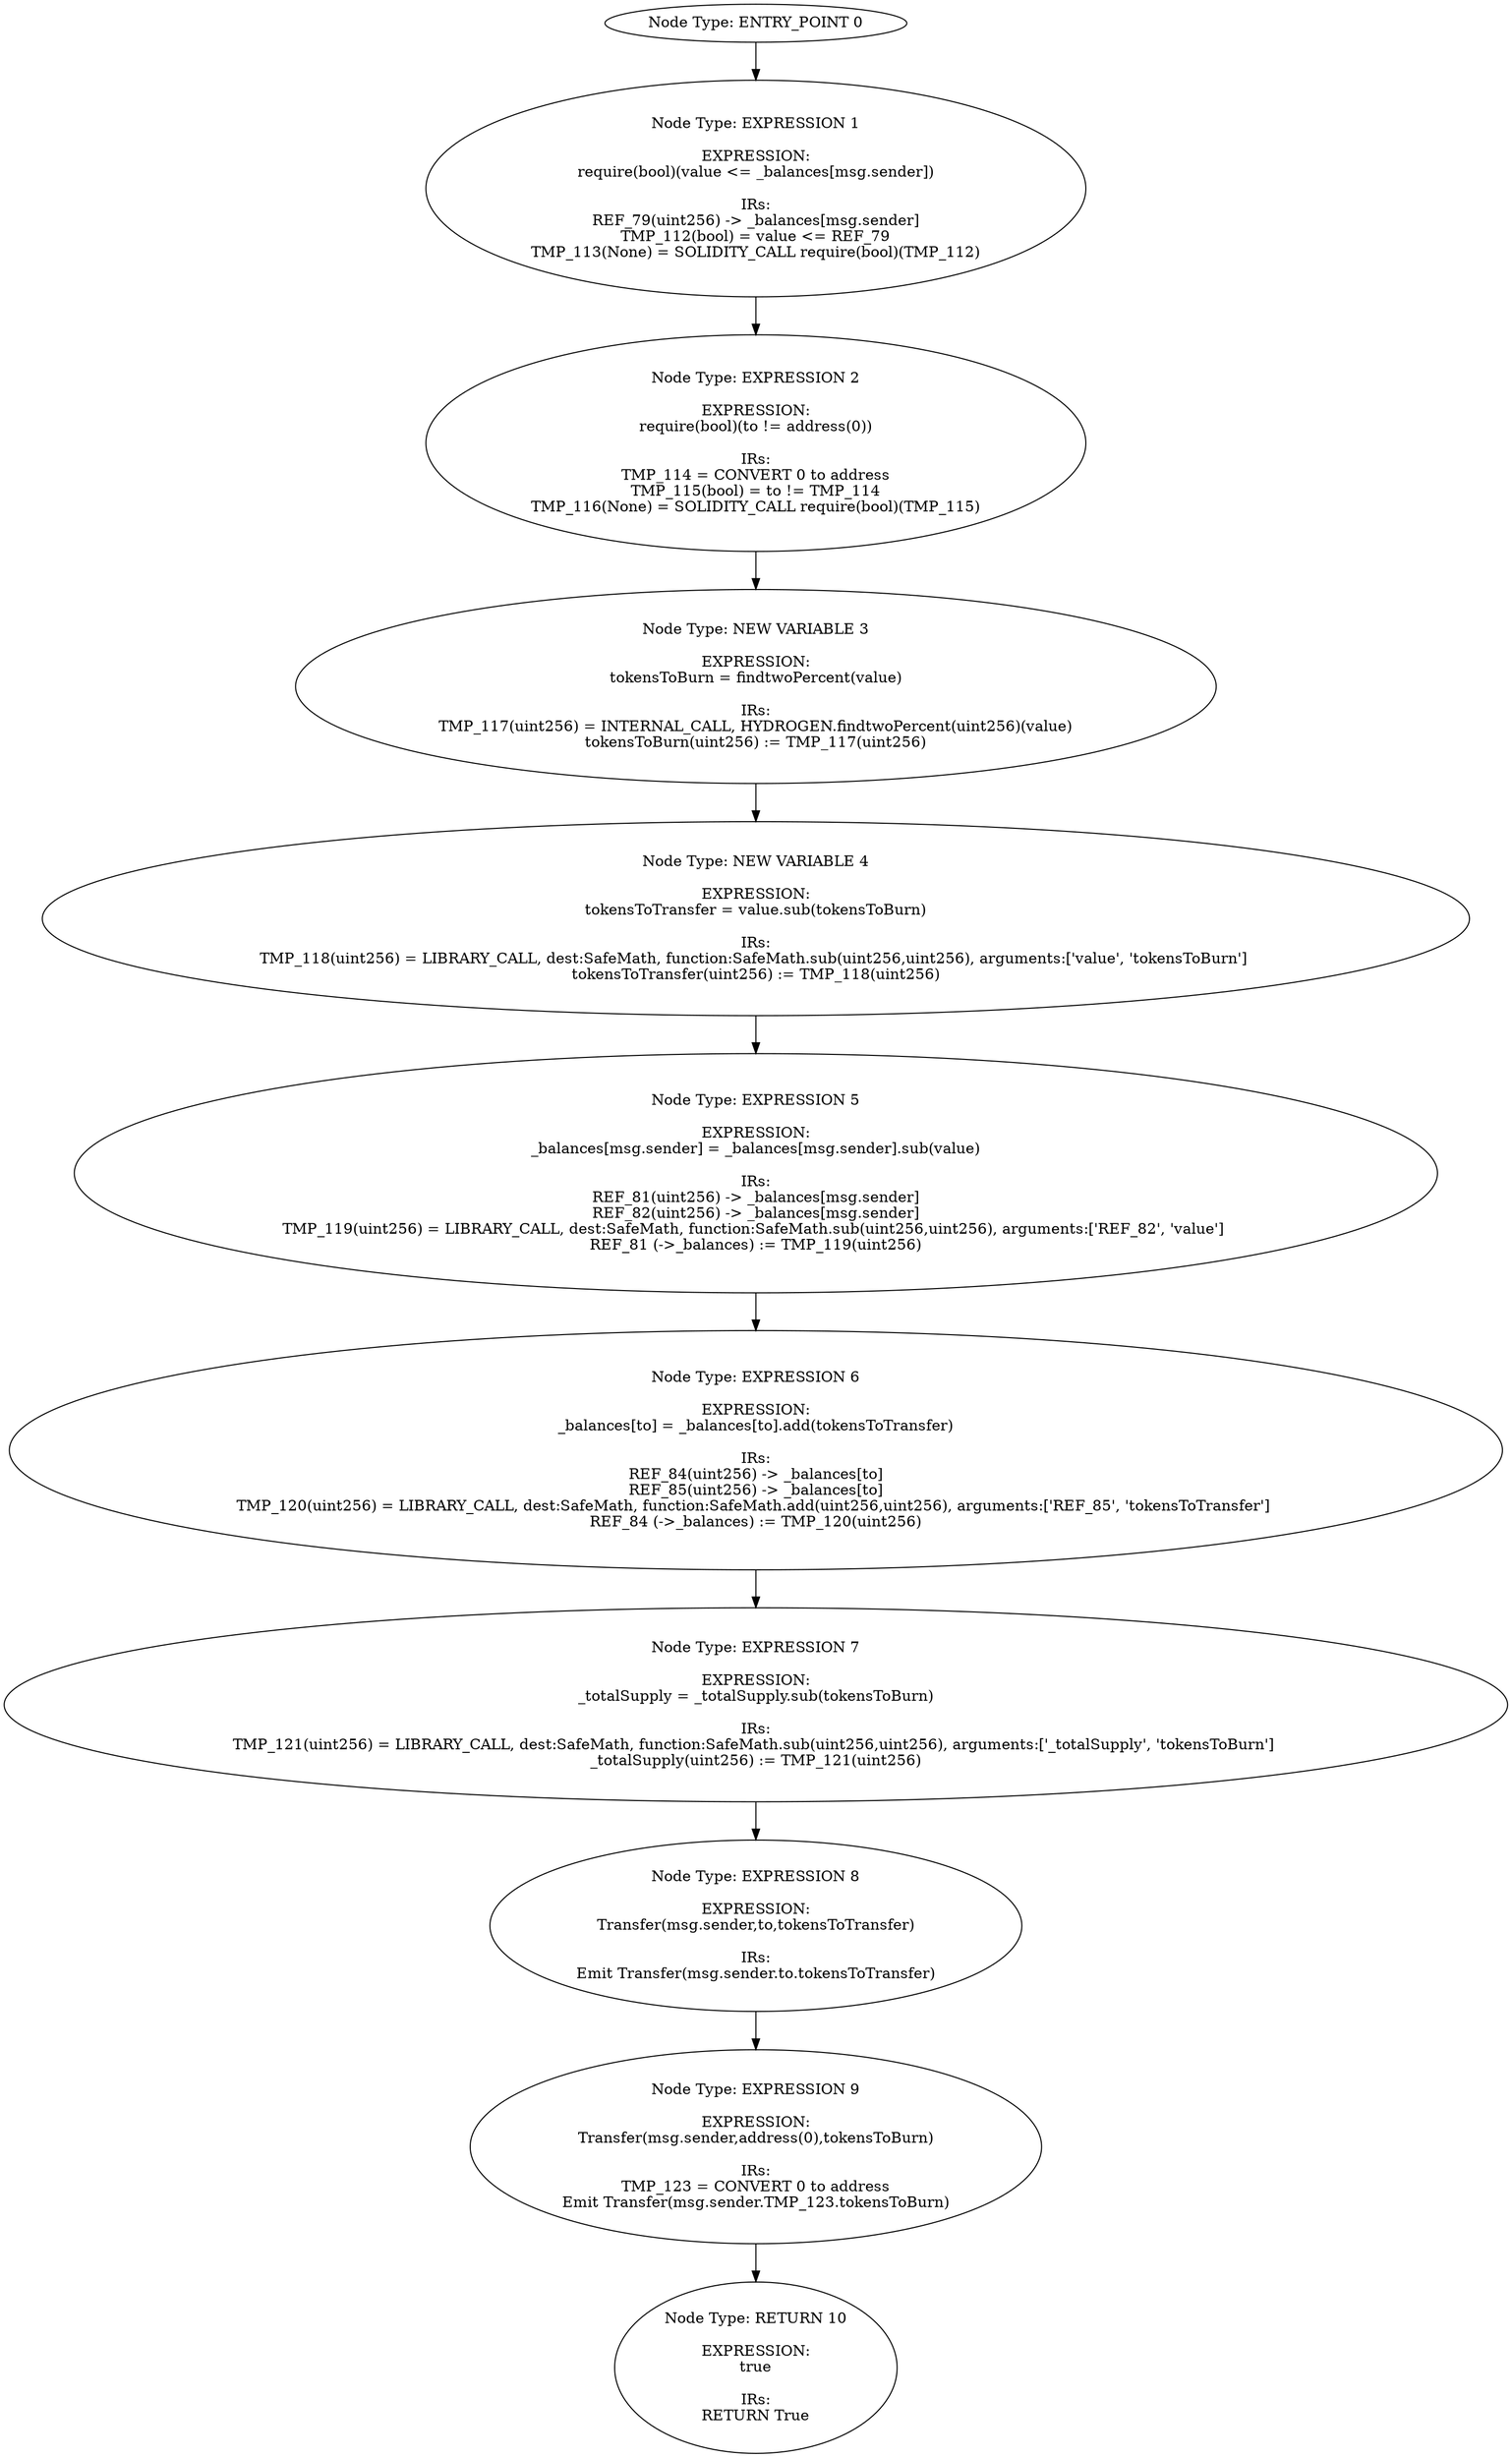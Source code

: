 digraph{
0[label="Node Type: ENTRY_POINT 0
"];
0->1;
1[label="Node Type: EXPRESSION 1

EXPRESSION:
require(bool)(value <= _balances[msg.sender])

IRs:
REF_79(uint256) -> _balances[msg.sender]
TMP_112(bool) = value <= REF_79
TMP_113(None) = SOLIDITY_CALL require(bool)(TMP_112)"];
1->2;
2[label="Node Type: EXPRESSION 2

EXPRESSION:
require(bool)(to != address(0))

IRs:
TMP_114 = CONVERT 0 to address
TMP_115(bool) = to != TMP_114
TMP_116(None) = SOLIDITY_CALL require(bool)(TMP_115)"];
2->3;
3[label="Node Type: NEW VARIABLE 3

EXPRESSION:
tokensToBurn = findtwoPercent(value)

IRs:
TMP_117(uint256) = INTERNAL_CALL, HYDROGEN.findtwoPercent(uint256)(value)
tokensToBurn(uint256) := TMP_117(uint256)"];
3->4;
4[label="Node Type: NEW VARIABLE 4

EXPRESSION:
tokensToTransfer = value.sub(tokensToBurn)

IRs:
TMP_118(uint256) = LIBRARY_CALL, dest:SafeMath, function:SafeMath.sub(uint256,uint256), arguments:['value', 'tokensToBurn'] 
tokensToTransfer(uint256) := TMP_118(uint256)"];
4->5;
5[label="Node Type: EXPRESSION 5

EXPRESSION:
_balances[msg.sender] = _balances[msg.sender].sub(value)

IRs:
REF_81(uint256) -> _balances[msg.sender]
REF_82(uint256) -> _balances[msg.sender]
TMP_119(uint256) = LIBRARY_CALL, dest:SafeMath, function:SafeMath.sub(uint256,uint256), arguments:['REF_82', 'value'] 
REF_81 (->_balances) := TMP_119(uint256)"];
5->6;
6[label="Node Type: EXPRESSION 6

EXPRESSION:
_balances[to] = _balances[to].add(tokensToTransfer)

IRs:
REF_84(uint256) -> _balances[to]
REF_85(uint256) -> _balances[to]
TMP_120(uint256) = LIBRARY_CALL, dest:SafeMath, function:SafeMath.add(uint256,uint256), arguments:['REF_85', 'tokensToTransfer'] 
REF_84 (->_balances) := TMP_120(uint256)"];
6->7;
7[label="Node Type: EXPRESSION 7

EXPRESSION:
_totalSupply = _totalSupply.sub(tokensToBurn)

IRs:
TMP_121(uint256) = LIBRARY_CALL, dest:SafeMath, function:SafeMath.sub(uint256,uint256), arguments:['_totalSupply', 'tokensToBurn'] 
_totalSupply(uint256) := TMP_121(uint256)"];
7->8;
8[label="Node Type: EXPRESSION 8

EXPRESSION:
Transfer(msg.sender,to,tokensToTransfer)

IRs:
Emit Transfer(msg.sender.to.tokensToTransfer)"];
8->9;
9[label="Node Type: EXPRESSION 9

EXPRESSION:
Transfer(msg.sender,address(0),tokensToBurn)

IRs:
TMP_123 = CONVERT 0 to address
Emit Transfer(msg.sender.TMP_123.tokensToBurn)"];
9->10;
10[label="Node Type: RETURN 10

EXPRESSION:
true

IRs:
RETURN True"];
}
